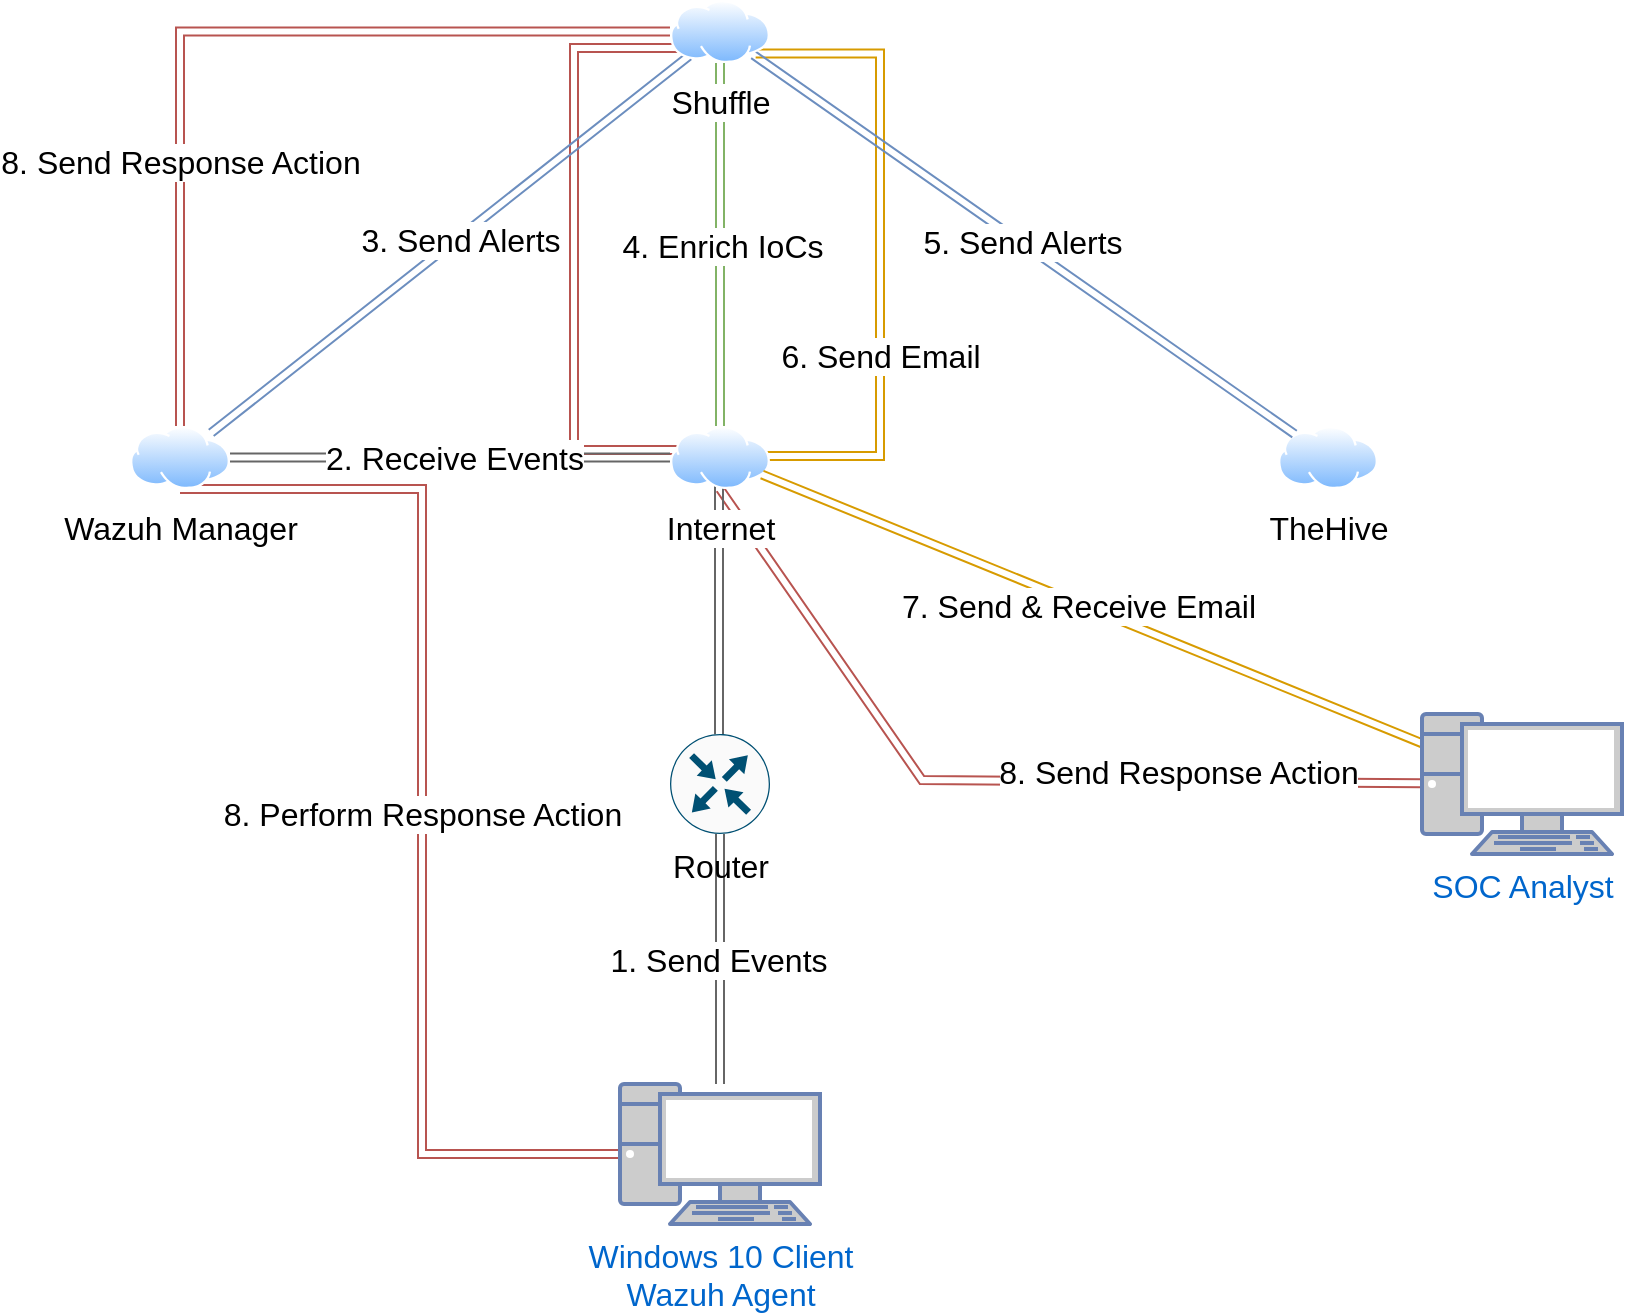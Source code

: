 <mxfile version="22.1.16" type="device">
  <diagram name="Page-1" id="2uLy9ceTtDUh2LVfmdL8">
    <mxGraphModel dx="1962" dy="1668" grid="0" gridSize="10" guides="1" tooltips="1" connect="1" arrows="1" fold="1" page="0" pageScale="1" pageWidth="850" pageHeight="1100" math="0" shadow="0">
      <root>
        <mxCell id="0" />
        <mxCell id="1" parent="0" />
        <mxCell id="zuzwGjNrBEtmqdUJanQg-34" style="edgeStyle=orthogonalEdgeStyle;rounded=0;orthogonalLoop=1;jettySize=auto;html=1;exitX=1;exitY=1;exitDx=0;exitDy=0;entryX=0.76;entryY=0.476;entryDx=0;entryDy=0;entryPerimeter=0;fontSize=12;shape=link;fillColor=#f8cecc;strokeColor=#b85450;" edge="1" parent="1">
          <mxGeometry relative="1" as="geometry">
            <mxPoint x="188" y="-481" as="sourcePoint" />
            <mxPoint x="193" y="-280" as="targetPoint" />
            <Array as="points">
              <mxPoint x="126" y="-481" />
              <mxPoint x="126" y="-280" />
            </Array>
          </mxGeometry>
        </mxCell>
        <mxCell id="zuzwGjNrBEtmqdUJanQg-29" style="edgeStyle=none;curved=0;rounded=0;orthogonalLoop=1;jettySize=auto;html=1;entryX=0.5;entryY=1;entryDx=0;entryDy=0;fontSize=12;fillColor=#f8cecc;strokeColor=#b85450;shape=link;" edge="1" parent="1" source="zuzwGjNrBEtmqdUJanQg-9" target="zuzwGjNrBEtmqdUJanQg-3">
          <mxGeometry relative="1" as="geometry">
            <Array as="points">
              <mxPoint x="300" y="-115" />
            </Array>
          </mxGeometry>
        </mxCell>
        <mxCell id="zuzwGjNrBEtmqdUJanQg-30" value="&lt;div&gt;8. Send Response Action&lt;/div&gt;" style="edgeLabel;html=1;align=center;verticalAlign=middle;resizable=0;points=[];fontSize=16;" vertex="1" connectable="0" parent="zuzwGjNrBEtmqdUJanQg-29">
          <mxGeometry x="-0.429" y="-5" relative="1" as="geometry">
            <mxPoint as="offset" />
          </mxGeometry>
        </mxCell>
        <mxCell id="zuzwGjNrBEtmqdUJanQg-25" style="edgeStyle=orthogonalEdgeStyle;rounded=0;orthogonalLoop=1;jettySize=auto;html=1;exitX=1;exitY=1;exitDx=0;exitDy=0;entryX=0.76;entryY=0.476;entryDx=0;entryDy=0;entryPerimeter=0;fontSize=12;shape=link;fillColor=#ffe6cc;strokeColor=#d79b00;" edge="1" parent="1" source="zuzwGjNrBEtmqdUJanQg-8" target="zuzwGjNrBEtmqdUJanQg-3">
          <mxGeometry relative="1" as="geometry">
            <Array as="points">
              <mxPoint x="279" y="-478" />
              <mxPoint x="279" y="-277" />
            </Array>
          </mxGeometry>
        </mxCell>
        <mxCell id="zuzwGjNrBEtmqdUJanQg-26" value="6. Send Email" style="edgeLabel;html=1;align=center;verticalAlign=middle;resizable=0;points=[];fontSize=16;" vertex="1" connectable="0" parent="zuzwGjNrBEtmqdUJanQg-25">
          <mxGeometry x="0.293" relative="1" as="geometry">
            <mxPoint as="offset" />
          </mxGeometry>
        </mxCell>
        <mxCell id="zuzwGjNrBEtmqdUJanQg-10" style="edgeStyle=none;curved=1;rounded=0;orthogonalLoop=1;jettySize=auto;html=1;entryX=0.5;entryY=1;entryDx=0;entryDy=0;entryPerimeter=0;fontSize=12;startArrow=classic;startFill=1;shape=link;fillColor=#f5f5f5;strokeColor=#666666;" edge="1" parent="1" source="zuzwGjNrBEtmqdUJanQg-1" target="zuzwGjNrBEtmqdUJanQg-2">
          <mxGeometry relative="1" as="geometry" />
        </mxCell>
        <mxCell id="zuzwGjNrBEtmqdUJanQg-11" value="&lt;div&gt;1. Send Events&lt;/div&gt;" style="edgeLabel;html=1;align=center;verticalAlign=middle;resizable=0;points=[];fontSize=16;" vertex="1" connectable="0" parent="zuzwGjNrBEtmqdUJanQg-10">
          <mxGeometry x="-0.005" y="1" relative="1" as="geometry">
            <mxPoint as="offset" />
          </mxGeometry>
        </mxCell>
        <mxCell id="zuzwGjNrBEtmqdUJanQg-12" style="edgeStyle=none;curved=1;rounded=0;orthogonalLoop=1;jettySize=auto;html=1;entryX=0.5;entryY=1;entryDx=0;entryDy=0;entryPerimeter=0;fontSize=12;startArrow=classic;startFill=1;shape=link;fillColor=#f5f5f5;strokeColor=#666666;" edge="1" parent="1">
          <mxGeometry relative="1" as="geometry">
            <mxPoint x="198.5" y="-137.5" as="sourcePoint" />
            <mxPoint x="198.5" y="-262.5" as="targetPoint" />
          </mxGeometry>
        </mxCell>
        <mxCell id="zuzwGjNrBEtmqdUJanQg-39" style="edgeStyle=orthogonalEdgeStyle;rounded=0;orthogonalLoop=1;jettySize=auto;html=1;entryX=0.5;entryY=1;entryDx=0;entryDy=0;fontSize=12;shape=link;fillColor=#f8cecc;strokeColor=#b85450;" edge="1" parent="1" source="zuzwGjNrBEtmqdUJanQg-1" target="zuzwGjNrBEtmqdUJanQg-6">
          <mxGeometry relative="1" as="geometry">
            <Array as="points">
              <mxPoint x="50" y="72" />
              <mxPoint x="50" y="-260" />
            </Array>
          </mxGeometry>
        </mxCell>
        <mxCell id="zuzwGjNrBEtmqdUJanQg-40" value="&lt;div&gt;8. Perform Response Action&lt;/div&gt;" style="edgeLabel;html=1;align=center;verticalAlign=middle;resizable=0;points=[];fontSize=16;" vertex="1" connectable="0" parent="zuzwGjNrBEtmqdUJanQg-39">
          <mxGeometry x="-0.026" relative="1" as="geometry">
            <mxPoint as="offset" />
          </mxGeometry>
        </mxCell>
        <mxCell id="zuzwGjNrBEtmqdUJanQg-1" value="&lt;div&gt;Windows 10 Client&lt;/div&gt;&lt;div&gt;Wazuh Agent&lt;br&gt;&lt;/div&gt;" style="fontColor=#0066CC;verticalAlign=top;verticalLabelPosition=bottom;labelPosition=center;align=center;html=1;outlineConnect=0;fillColor=#CCCCCC;strokeColor=#6881B3;gradientColor=none;gradientDirection=north;strokeWidth=2;shape=mxgraph.networks.pc;fontSize=16;" vertex="1" parent="1">
          <mxGeometry x="149" y="37" width="100" height="70" as="geometry" />
        </mxCell>
        <mxCell id="zuzwGjNrBEtmqdUJanQg-2" value="&lt;div&gt;Router&lt;/div&gt;" style="sketch=0;points=[[0.5,0,0],[1,0.5,0],[0.5,1,0],[0,0.5,0],[0.145,0.145,0],[0.856,0.145,0],[0.855,0.856,0],[0.145,0.855,0]];verticalLabelPosition=bottom;html=1;verticalAlign=top;aspect=fixed;align=center;pointerEvents=1;shape=mxgraph.cisco19.rect;prIcon=router;fillColor=#FAFAFA;strokeColor=#005073;fontSize=16;" vertex="1" parent="1">
          <mxGeometry x="174" y="-138" width="50" height="50" as="geometry" />
        </mxCell>
        <mxCell id="zuzwGjNrBEtmqdUJanQg-16" style="edgeStyle=none;curved=1;rounded=0;orthogonalLoop=1;jettySize=auto;html=1;fontSize=12;shape=link;fillColor=#f5f5f5;strokeColor=#666666;" edge="1" parent="1" source="zuzwGjNrBEtmqdUJanQg-3" target="zuzwGjNrBEtmqdUJanQg-6">
          <mxGeometry relative="1" as="geometry" />
        </mxCell>
        <mxCell id="zuzwGjNrBEtmqdUJanQg-17" value="2. Receive Events" style="edgeLabel;html=1;align=center;verticalAlign=middle;resizable=0;points=[];fontSize=16;" vertex="1" connectable="0" parent="zuzwGjNrBEtmqdUJanQg-16">
          <mxGeometry x="-0.018" relative="1" as="geometry">
            <mxPoint as="offset" />
          </mxGeometry>
        </mxCell>
        <mxCell id="zuzwGjNrBEtmqdUJanQg-3" value="&lt;div&gt;Internet&lt;/div&gt;" style="image;aspect=fixed;perimeter=ellipsePerimeter;html=1;align=center;shadow=0;dashed=0;spacingTop=3;image=img/lib/active_directory/internet_cloud.svg;fontSize=16;" vertex="1" parent="1">
          <mxGeometry x="174" y="-292" width="50" height="31.5" as="geometry" />
        </mxCell>
        <mxCell id="zuzwGjNrBEtmqdUJanQg-4" value="TheHive" style="image;aspect=fixed;perimeter=ellipsePerimeter;html=1;align=center;shadow=0;dashed=0;spacingTop=3;image=img/lib/active_directory/internet_cloud.svg;fontSize=16;" vertex="1" parent="1">
          <mxGeometry x="478" y="-292" width="50" height="31.5" as="geometry" />
        </mxCell>
        <mxCell id="zuzwGjNrBEtmqdUJanQg-18" style="edgeStyle=none;curved=1;rounded=0;orthogonalLoop=1;jettySize=auto;html=1;fontSize=12;shape=link;fillColor=#dae8fc;strokeColor=#6c8ebf;" edge="1" parent="1" source="zuzwGjNrBEtmqdUJanQg-6" target="zuzwGjNrBEtmqdUJanQg-8">
          <mxGeometry relative="1" as="geometry" />
        </mxCell>
        <mxCell id="zuzwGjNrBEtmqdUJanQg-19" value="3. Send Alerts" style="edgeLabel;html=1;align=center;verticalAlign=middle;resizable=0;points=[];fontSize=16;" vertex="1" connectable="0" parent="zuzwGjNrBEtmqdUJanQg-18">
          <mxGeometry x="0.035" y="-1" relative="1" as="geometry">
            <mxPoint as="offset" />
          </mxGeometry>
        </mxCell>
        <mxCell id="zuzwGjNrBEtmqdUJanQg-37" style="edgeStyle=orthogonalEdgeStyle;rounded=0;orthogonalLoop=1;jettySize=auto;html=1;entryX=0;entryY=0.5;entryDx=0;entryDy=0;fontSize=12;shape=link;fillColor=#f8cecc;strokeColor=#b85450;" edge="1" parent="1" source="zuzwGjNrBEtmqdUJanQg-6" target="zuzwGjNrBEtmqdUJanQg-8">
          <mxGeometry relative="1" as="geometry">
            <Array as="points">
              <mxPoint x="-71" y="-489" />
            </Array>
          </mxGeometry>
        </mxCell>
        <mxCell id="zuzwGjNrBEtmqdUJanQg-38" value="8. Send Response Action" style="edgeLabel;html=1;align=center;verticalAlign=middle;resizable=0;points=[];fontSize=16;" vertex="1" connectable="0" parent="zuzwGjNrBEtmqdUJanQg-37">
          <mxGeometry x="-0.561" relative="1" as="geometry">
            <mxPoint y="-35" as="offset" />
          </mxGeometry>
        </mxCell>
        <mxCell id="zuzwGjNrBEtmqdUJanQg-6" value="Wazuh Manager" style="image;aspect=fixed;perimeter=ellipsePerimeter;html=1;align=center;shadow=0;dashed=0;spacingTop=3;image=img/lib/active_directory/internet_cloud.svg;fontSize=16;" vertex="1" parent="1">
          <mxGeometry x="-96" y="-292" width="50" height="31.5" as="geometry" />
        </mxCell>
        <mxCell id="zuzwGjNrBEtmqdUJanQg-21" style="edgeStyle=none;curved=1;rounded=0;orthogonalLoop=1;jettySize=auto;html=1;entryX=0.5;entryY=0;entryDx=0;entryDy=0;fontSize=12;shape=link;fillColor=#d5e8d4;strokeColor=#82b366;" edge="1" parent="1" source="zuzwGjNrBEtmqdUJanQg-8" target="zuzwGjNrBEtmqdUJanQg-3">
          <mxGeometry relative="1" as="geometry" />
        </mxCell>
        <mxCell id="zuzwGjNrBEtmqdUJanQg-22" value="&lt;div&gt;4. Enrich IoCs&lt;/div&gt;" style="edgeLabel;html=1;align=center;verticalAlign=middle;resizable=0;points=[];fontSize=16;" vertex="1" connectable="0" parent="zuzwGjNrBEtmqdUJanQg-21">
          <mxGeometry x="0.008" y="1" relative="1" as="geometry">
            <mxPoint as="offset" />
          </mxGeometry>
        </mxCell>
        <mxCell id="zuzwGjNrBEtmqdUJanQg-23" style="edgeStyle=none;curved=1;rounded=0;orthogonalLoop=1;jettySize=auto;html=1;fontSize=12;shape=link;fillColor=#dae8fc;strokeColor=#6c8ebf;" edge="1" parent="1" source="zuzwGjNrBEtmqdUJanQg-8" target="zuzwGjNrBEtmqdUJanQg-4">
          <mxGeometry relative="1" as="geometry" />
        </mxCell>
        <mxCell id="zuzwGjNrBEtmqdUJanQg-24" value="&lt;div&gt;5. Send Alerts&lt;/div&gt;" style="edgeLabel;html=1;align=center;verticalAlign=middle;resizable=0;points=[];fontSize=16;" vertex="1" connectable="0" parent="zuzwGjNrBEtmqdUJanQg-23">
          <mxGeometry x="-0.009" relative="1" as="geometry">
            <mxPoint y="-1" as="offset" />
          </mxGeometry>
        </mxCell>
        <mxCell id="zuzwGjNrBEtmqdUJanQg-8" value="Shuffle" style="image;aspect=fixed;perimeter=ellipsePerimeter;html=1;align=center;shadow=0;dashed=0;spacingTop=3;image=img/lib/active_directory/internet_cloud.svg;fontSize=16;" vertex="1" parent="1">
          <mxGeometry x="174" y="-505" width="50" height="31.5" as="geometry" />
        </mxCell>
        <mxCell id="zuzwGjNrBEtmqdUJanQg-27" style="edgeStyle=none;curved=1;rounded=0;orthogonalLoop=1;jettySize=auto;html=1;fontSize=12;shape=link;fillColor=#ffe6cc;strokeColor=#d79b00;" edge="1" parent="1" source="zuzwGjNrBEtmqdUJanQg-9" target="zuzwGjNrBEtmqdUJanQg-3">
          <mxGeometry relative="1" as="geometry" />
        </mxCell>
        <mxCell id="zuzwGjNrBEtmqdUJanQg-28" value="7. Send &amp;amp; Receive Email" style="edgeLabel;html=1;align=center;verticalAlign=middle;resizable=0;points=[];fontSize=16;" vertex="1" connectable="0" parent="zuzwGjNrBEtmqdUJanQg-27">
          <mxGeometry x="0.041" y="1" relative="1" as="geometry">
            <mxPoint as="offset" />
          </mxGeometry>
        </mxCell>
        <mxCell id="zuzwGjNrBEtmqdUJanQg-9" value="SOC Analyst" style="fontColor=#0066CC;verticalAlign=top;verticalLabelPosition=bottom;labelPosition=center;align=center;html=1;outlineConnect=0;fillColor=#CCCCCC;strokeColor=#6881B3;gradientColor=none;gradientDirection=north;strokeWidth=2;shape=mxgraph.networks.pc;fontSize=16;" vertex="1" parent="1">
          <mxGeometry x="550" y="-148" width="100" height="70" as="geometry" />
        </mxCell>
      </root>
    </mxGraphModel>
  </diagram>
</mxfile>
